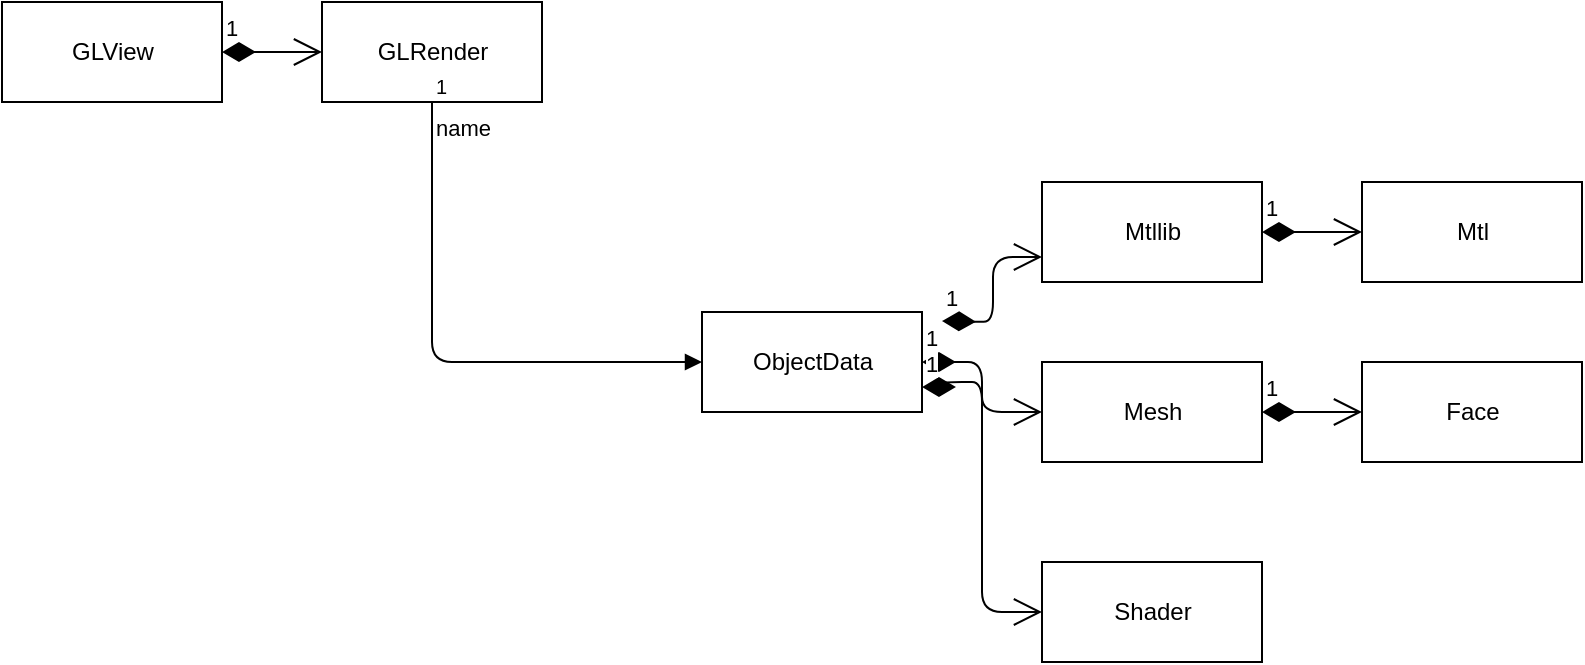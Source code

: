 <mxfile pages="1" version="11.2.3" type="github"><diagram id="Ua2dPTa5Rs49JCpVA3tZ" name="第 1 页"><mxGraphModel dx="1038" dy="572" grid="1" gridSize="10" guides="1" tooltips="1" connect="1" arrows="1" fold="1" page="1" pageScale="1" pageWidth="2339" pageHeight="3300" math="0" shadow="0"><root><mxCell id="0"/><mxCell id="1" parent="0"/><mxCell id="6IysQoJjXPUectvoglUJ-1" value="GLView" style="html=1;" parent="1" vertex="1"><mxGeometry x="40" y="110" width="110" height="50" as="geometry"/></mxCell><mxCell id="6IysQoJjXPUectvoglUJ-3" value="GLRender" style="html=1;" parent="1" vertex="1"><mxGeometry x="200" y="110" width="110" height="50" as="geometry"/></mxCell><mxCell id="6IysQoJjXPUectvoglUJ-4" value="ObjectData" style="html=1;" parent="1" vertex="1"><mxGeometry x="390" y="265" width="110" height="50" as="geometry"/></mxCell><mxCell id="6IysQoJjXPUectvoglUJ-5" value="Mtllib" style="html=1;" parent="1" vertex="1"><mxGeometry x="560" y="200" width="110" height="50" as="geometry"/></mxCell><mxCell id="6IysQoJjXPUectvoglUJ-6" value="Mtl" style="html=1;" parent="1" vertex="1"><mxGeometry x="720" y="200" width="110" height="50" as="geometry"/></mxCell><mxCell id="6IysQoJjXPUectvoglUJ-7" value="Mesh" style="html=1;" parent="1" vertex="1"><mxGeometry x="560" y="290" width="110" height="50" as="geometry"/></mxCell><mxCell id="6IysQoJjXPUectvoglUJ-8" value="Face" style="html=1;" parent="1" vertex="1"><mxGeometry x="720" y="290" width="110" height="50" as="geometry"/></mxCell><mxCell id="6IysQoJjXPUectvoglUJ-11" value="1" style="endArrow=open;html=1;endSize=12;startArrow=diamondThin;startSize=14;startFill=1;edgeStyle=orthogonalEdgeStyle;align=left;verticalAlign=bottom;entryX=0;entryY=0.75;entryDx=0;entryDy=0;" parent="1" target="6IysQoJjXPUectvoglUJ-5" edge="1"><mxGeometry x="-1" y="3" relative="1" as="geometry"><mxPoint x="510" y="269.5" as="sourcePoint"/><mxPoint x="670" y="269.5" as="targetPoint"/></mxGeometry></mxCell><mxCell id="6IysQoJjXPUectvoglUJ-12" value="1" style="endArrow=open;html=1;endSize=12;startArrow=diamondThin;startSize=14;startFill=1;edgeStyle=orthogonalEdgeStyle;align=left;verticalAlign=bottom;entryX=0;entryY=0.5;entryDx=0;entryDy=0;exitX=1;exitY=0.5;exitDx=0;exitDy=0;" parent="1" target="6IysQoJjXPUectvoglUJ-7" edge="1" source="6IysQoJjXPUectvoglUJ-4"><mxGeometry x="-1" y="3" relative="1" as="geometry"><mxPoint x="510" y="290" as="sourcePoint"/><mxPoint x="670" y="290" as="targetPoint"/></mxGeometry></mxCell><mxCell id="6IysQoJjXPUectvoglUJ-13" value="1" style="endArrow=open;html=1;endSize=12;startArrow=diamondThin;startSize=14;startFill=1;edgeStyle=orthogonalEdgeStyle;align=left;verticalAlign=bottom;exitX=1;exitY=0.5;exitDx=0;exitDy=0;" parent="1" source="6IysQoJjXPUectvoglUJ-5" target="6IysQoJjXPUectvoglUJ-6" edge="1"><mxGeometry x="-1" y="3" relative="1" as="geometry"><mxPoint x="680" y="230" as="sourcePoint"/><mxPoint x="830" y="224" as="targetPoint"/></mxGeometry></mxCell><mxCell id="6IysQoJjXPUectvoglUJ-16" value="1" style="endArrow=open;html=1;endSize=12;startArrow=diamondThin;startSize=14;startFill=1;edgeStyle=orthogonalEdgeStyle;align=left;verticalAlign=bottom;entryX=0;entryY=0.5;entryDx=0;entryDy=0;exitX=1;exitY=0.5;exitDx=0;exitDy=0;" parent="1" source="6IysQoJjXPUectvoglUJ-7" target="6IysQoJjXPUectvoglUJ-8" edge="1"><mxGeometry x="-1" y="3" relative="1" as="geometry"><mxPoint x="680" y="315" as="sourcePoint"/><mxPoint x="240" y="360" as="targetPoint"/></mxGeometry></mxCell><mxCell id="6IysQoJjXPUectvoglUJ-17" value="Shader" style="html=1;" parent="1" vertex="1"><mxGeometry x="560" y="390" width="110" height="50" as="geometry"/></mxCell><mxCell id="BzXfN8QUIZ4uD0MX5tTU-5" value="1" style="endArrow=open;html=1;endSize=12;startArrow=diamondThin;startSize=14;startFill=1;edgeStyle=orthogonalEdgeStyle;align=left;verticalAlign=bottom;entryX=0;entryY=0.5;entryDx=0;entryDy=0;exitX=1;exitY=0.75;exitDx=0;exitDy=0;" edge="1" parent="1" source="6IysQoJjXPUectvoglUJ-4" target="6IysQoJjXPUectvoglUJ-17"><mxGeometry x="-1" y="3" relative="1" as="geometry"><mxPoint x="520" y="300" as="sourcePoint"/><mxPoint x="570" y="325" as="targetPoint"/><Array as="points"><mxPoint x="510" y="303"/><mxPoint x="510" y="300"/><mxPoint x="530" y="300"/><mxPoint x="530" y="415"/></Array></mxGeometry></mxCell><mxCell id="BzXfN8QUIZ4uD0MX5tTU-6" value="name" style="endArrow=block;endFill=1;html=1;edgeStyle=orthogonalEdgeStyle;align=left;verticalAlign=top;exitX=0.5;exitY=1;exitDx=0;exitDy=0;entryX=0;entryY=0.5;entryDx=0;entryDy=0;" edge="1" parent="1" source="6IysQoJjXPUectvoglUJ-3" target="6IysQoJjXPUectvoglUJ-4"><mxGeometry x="-1" relative="1" as="geometry"><mxPoint x="40" y="460" as="sourcePoint"/><mxPoint x="200" y="460" as="targetPoint"/></mxGeometry></mxCell><mxCell id="BzXfN8QUIZ4uD0MX5tTU-7" value="1" style="resizable=0;html=1;align=left;verticalAlign=bottom;labelBackgroundColor=#ffffff;fontSize=10;" connectable="0" vertex="1" parent="BzXfN8QUIZ4uD0MX5tTU-6"><mxGeometry x="-1" relative="1" as="geometry"/></mxCell><mxCell id="BzXfN8QUIZ4uD0MX5tTU-8" value="1" style="endArrow=open;html=1;endSize=12;startArrow=diamondThin;startSize=14;startFill=1;edgeStyle=orthogonalEdgeStyle;align=left;verticalAlign=bottom;" edge="1" parent="1" source="6IysQoJjXPUectvoglUJ-1" target="6IysQoJjXPUectvoglUJ-3"><mxGeometry x="-1" y="3" relative="1" as="geometry"><mxPoint x="40" y="460" as="sourcePoint"/><mxPoint x="200" y="460" as="targetPoint"/></mxGeometry></mxCell></root></mxGraphModel></diagram></mxfile>